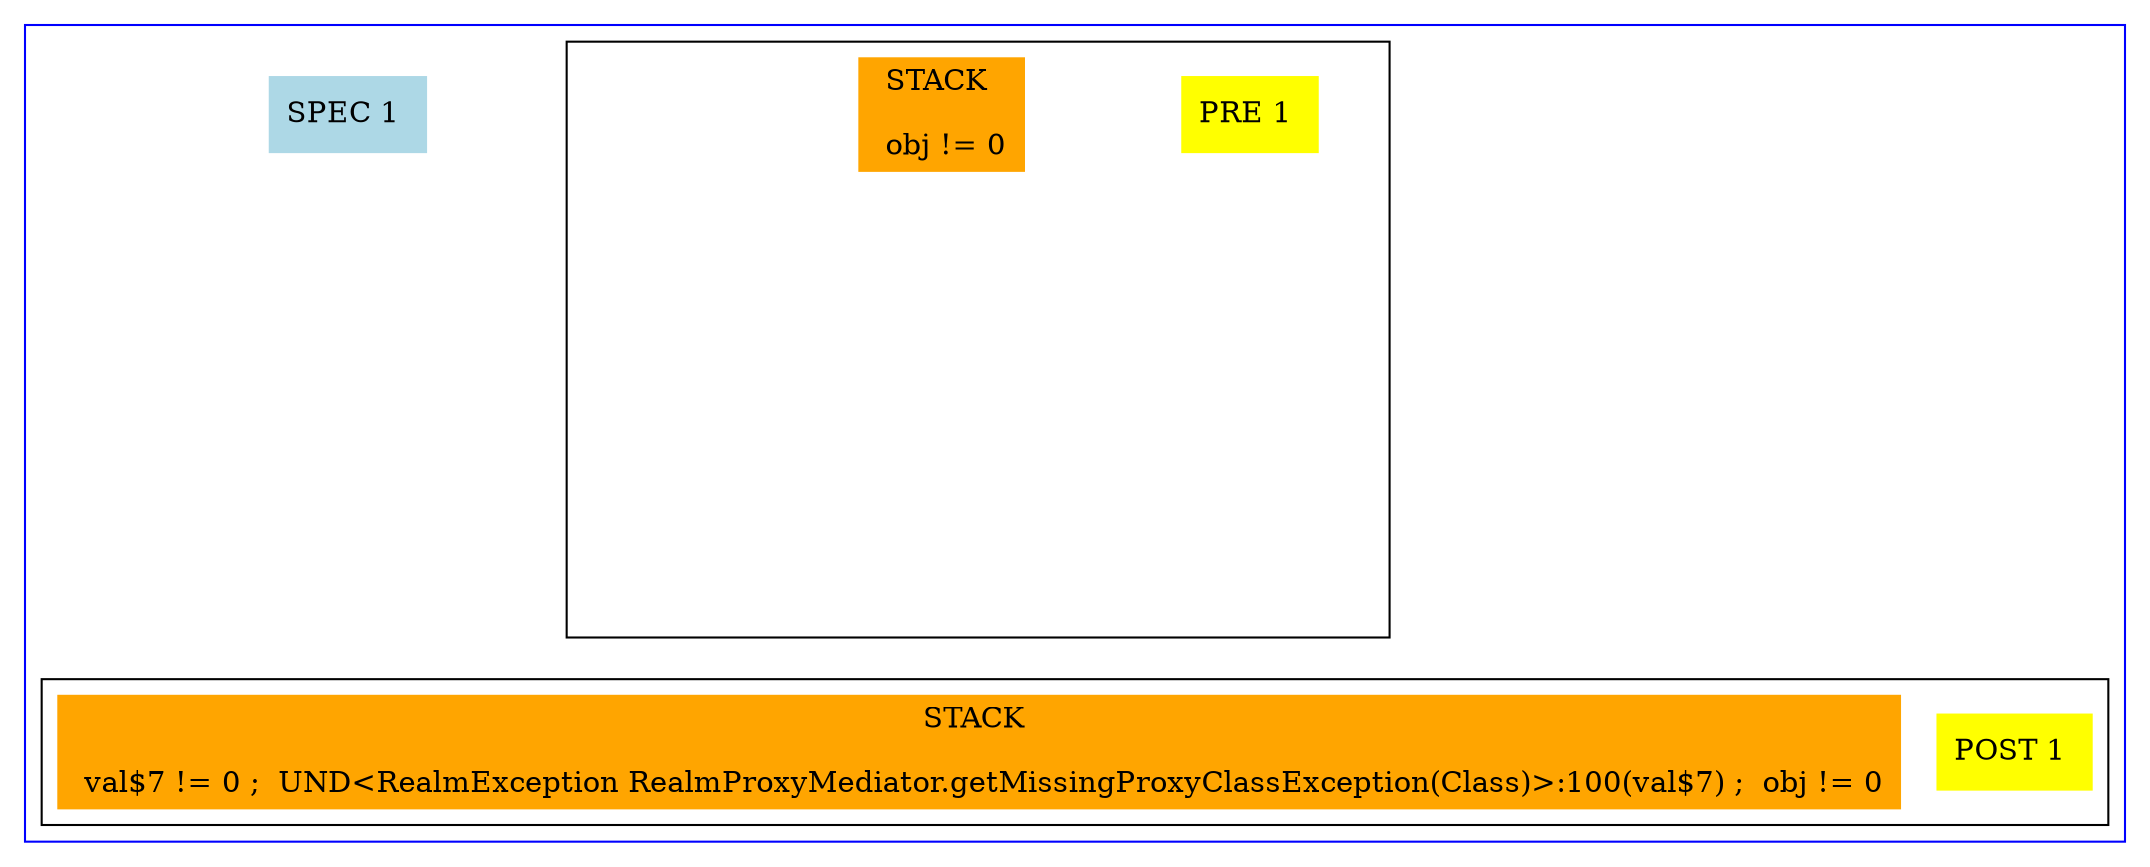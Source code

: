 #### Dotty version:  ####



digraph main { 
node [shape=box]; 

 compound = true; 

 subgraph cluster_428 { color=blue 

 state429L0 [label="SPEC 1 ",  style=filled, color= lightblue]

 subgraph cluster_prop_2 { color=black 

 PRE432L0 [label="PRE 1 ",  style=filled, color= yellow]
subgraph {
 node [shape=box]; 
 state_pi_2 [label="STACK \n\n obj != 0" color=orange style=filled]
  inv_11 [style=invis]
  inv_111 [style=invis]
  inv_1111 [style=invis]
  inv_12 [style=invis]
  inv_122 [style=invis]
  inv_1222 [style=invis]
  inv_13 [style=invis]
  inv_133 [style=invis]
  inv_1333 [style=invis]
  inv_14 [style=invis]
  inv_144 [style=invis]
  inv_1444 [style=invis]
  state_pi_2 -> inv_11 [style=invis]
  inv_11 -> inv_111 [style=invis]
  inv_111 -> inv_1111 [style=invis]
  state_pi_2 -> inv_12 [style=invis]
  inv_12 -> inv_122 [style=invis]
  inv_122 -> inv_1222 [style=invis]
  state_pi_2 -> inv_13 [style=invis]
  inv_13 -> inv_133 [style=invis]
  inv_133 -> inv_1333 [style=invis]
  state_pi_2 -> inv_14 [style=invis]
  inv_14 -> inv_144 [style=invis]
  inv_144 -> inv_1444 [style=invis]
}

 } 

 subgraph cluster_prop_3 { color=black 

 POST442L0 [label="POST 1 ",  style=filled, color= yellow]
subgraph {
 node [shape=box]; 
 state_pi_3 [label="STACK \n\n val$7 != 0 ;  UND<RealmException RealmProxyMediator.getMissingProxyClassException(Class)>:100(val$7) ;  obj != 0" color=orange style=filled]
}

 } 
  inv_1111 -> state_pi_3 [style=invis]
  inv_1222 -> state_pi_3 [style=invis]
  inv_1333 -> state_pi_3 [style=invis]
  inv_1444 -> state_pi_3 [style=invis]

 } 

}

